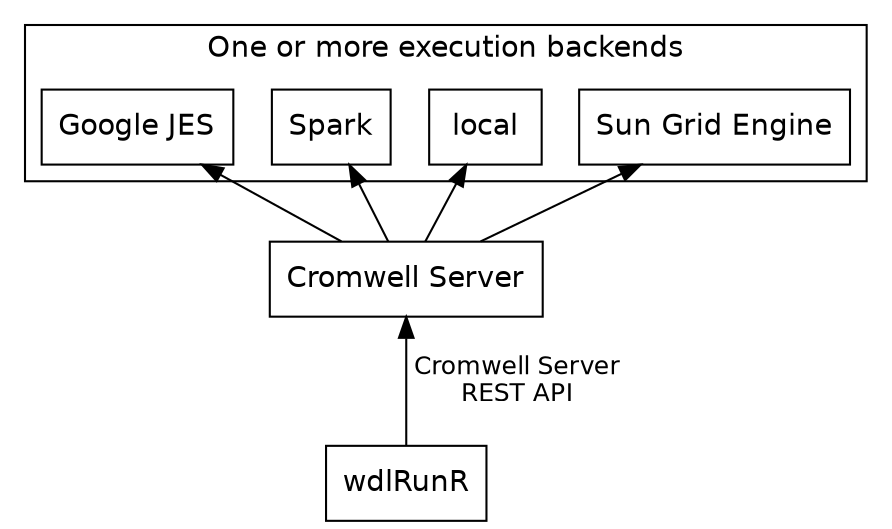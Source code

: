 digraph G {
        randir = TB
        fontname = "Bitstream Vera Sans"

        node [
                fontname = "Bitstream Vera Sans"
                shape = "box"
        ]

        edge [  dir=back,
                fontname = "Bitstream Vera Sans"
        ]

        cromwell [
                label = "Cromwell Server"
                ]
        subgraph clusterAnimalImpl {
        google [
                label = "Google JES"
        ]
        spark [
                label = "Spark"
        ]
        local [
                label = "local"
        ]
        sge [
                label = "Sun Grid Engine"
                ]
        label = "One or more execution backends"
        }

        wdlrunr [ label = "wdlRunR" ] 

                google -> cromwell
                spark -> cromwell
                local -> cromwell
                sge -> cromwell
                edge[ label = " Cromwell Server\n REST API", fontsize=12, dir=back]
                cromwell -> wdlrunr

}
